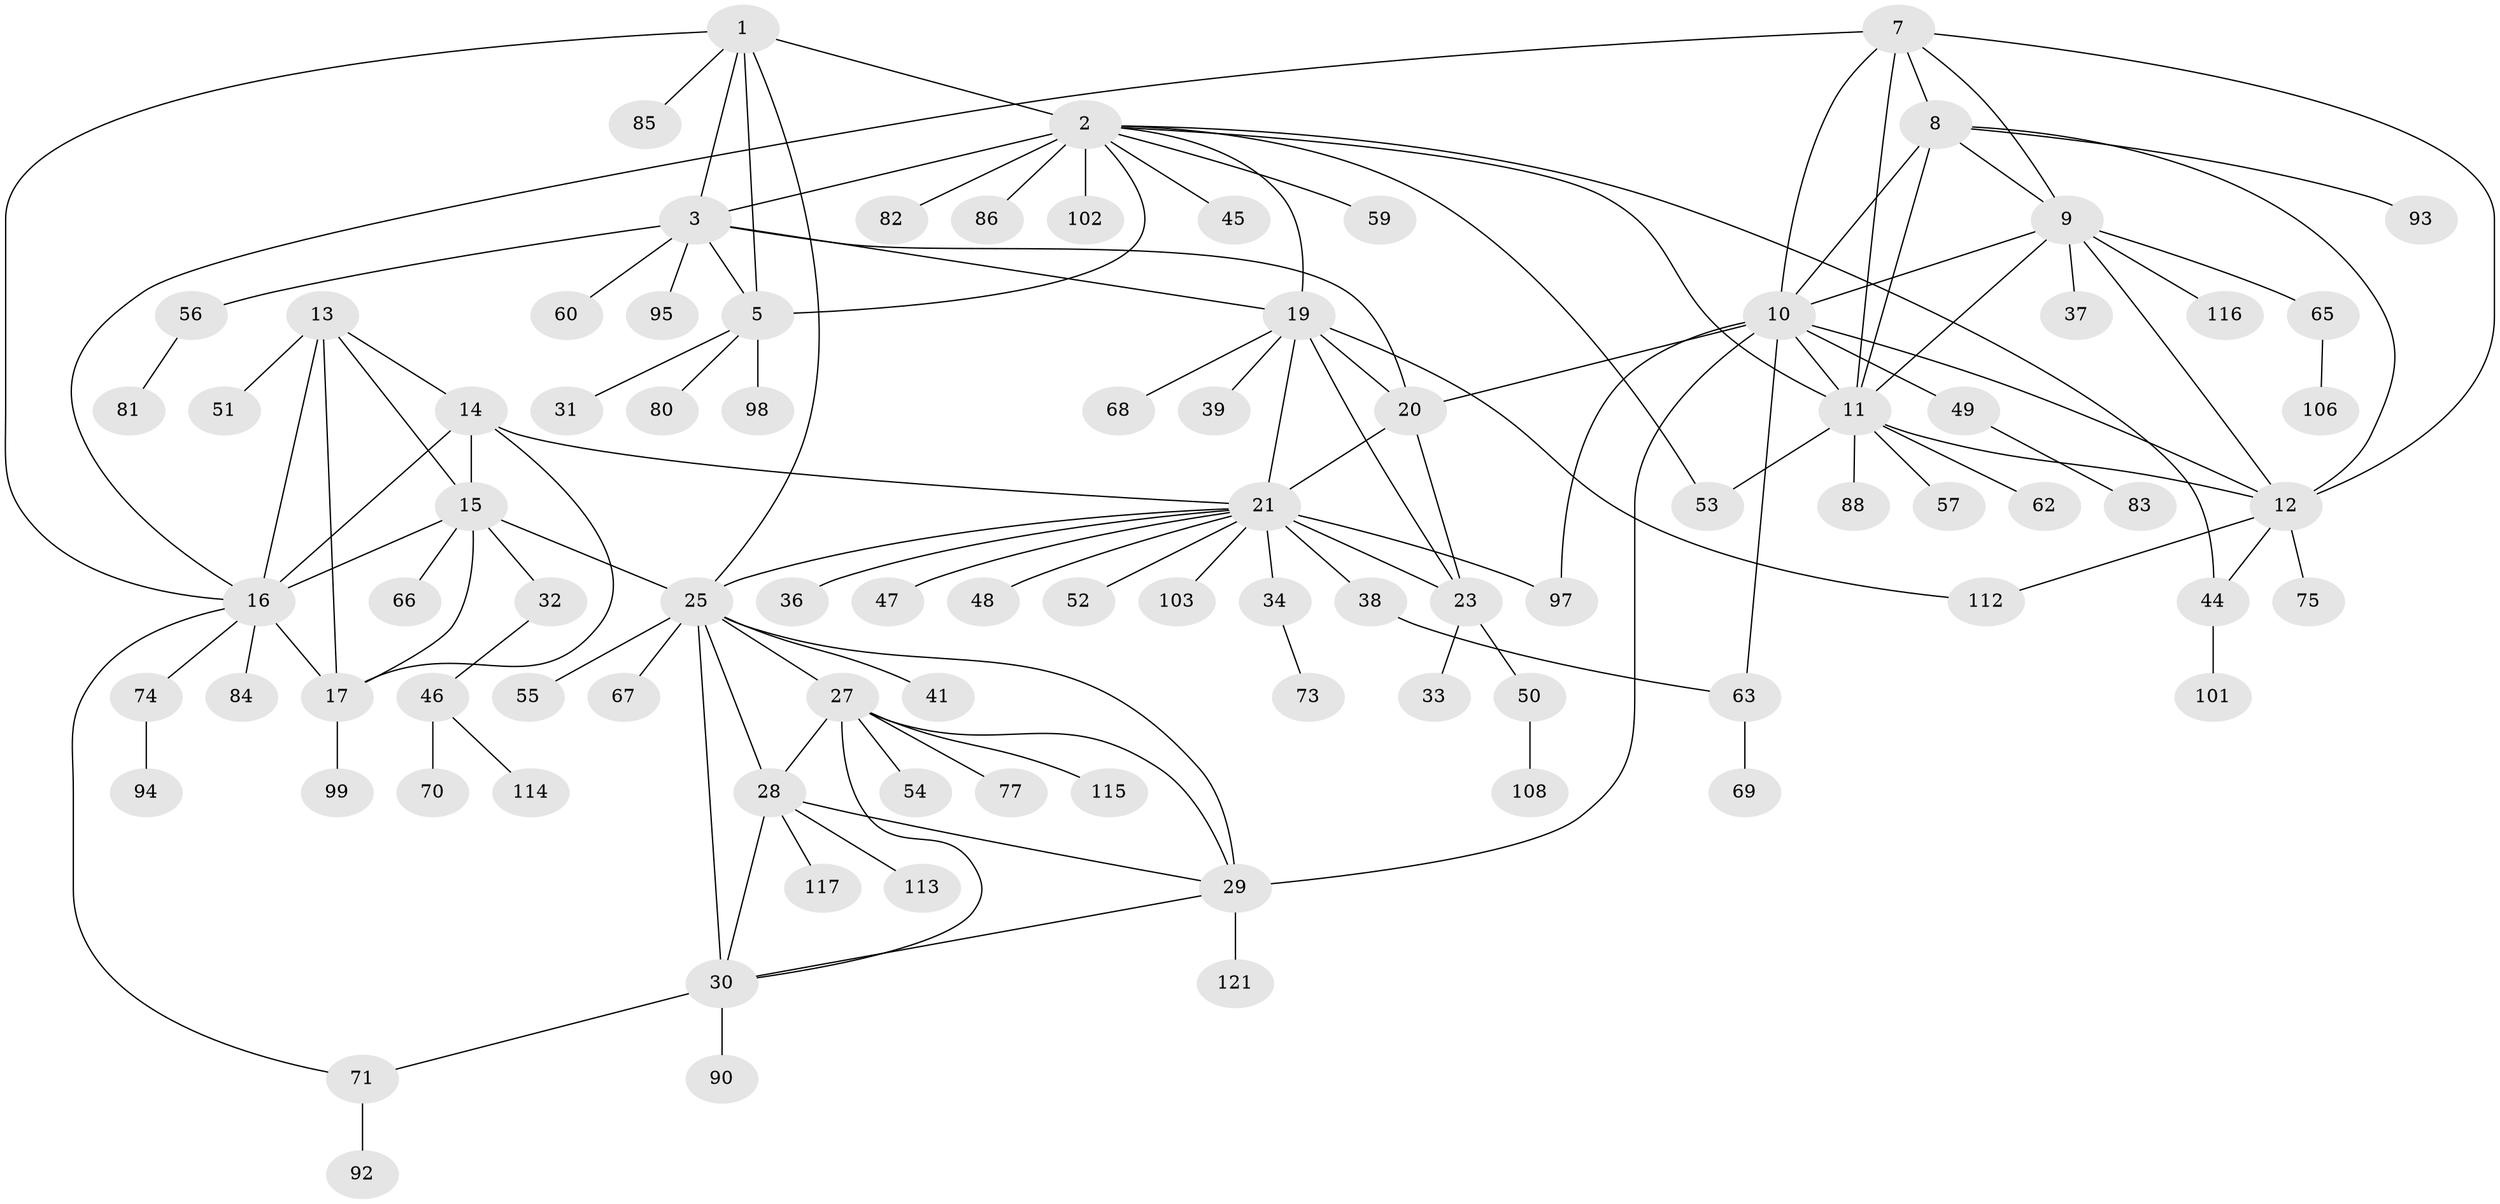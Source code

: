 // Generated by graph-tools (version 1.1) at 2025/52/02/27/25 19:52:20]
// undirected, 90 vertices, 131 edges
graph export_dot {
graph [start="1"]
  node [color=gray90,style=filled];
  1;
  2 [super="+4"];
  3 [super="+6"];
  5 [super="+72"];
  7 [super="+96"];
  8;
  9 [super="+107"];
  10 [super="+40"];
  11 [super="+42"];
  12 [super="+110"];
  13;
  14 [super="+87"];
  15 [super="+109"];
  16 [super="+18"];
  17;
  19 [super="+35"];
  20 [super="+58"];
  21 [super="+22"];
  23 [super="+24"];
  25 [super="+26"];
  27 [super="+61"];
  28 [super="+76"];
  29 [super="+91"];
  30;
  31;
  32 [super="+43"];
  33;
  34;
  36;
  37;
  38 [super="+79"];
  39;
  41 [super="+78"];
  44 [super="+64"];
  45;
  46 [super="+100"];
  47;
  48;
  49;
  50 [super="+105"];
  51;
  52;
  53;
  54;
  55;
  56;
  57;
  59;
  60;
  62;
  63 [super="+118"];
  65;
  66;
  67;
  68;
  69;
  70;
  71 [super="+89"];
  73;
  74;
  75;
  77;
  80;
  81;
  82;
  83;
  84 [super="+111"];
  85;
  86 [super="+104"];
  88;
  90;
  92;
  93;
  94;
  95;
  97 [super="+120"];
  98;
  99;
  101;
  102;
  103;
  106;
  108;
  112;
  113;
  114;
  115 [super="+119"];
  116;
  117;
  121;
  1 -- 2 [weight=2];
  1 -- 3 [weight=2];
  1 -- 5;
  1 -- 16;
  1 -- 25;
  1 -- 85;
  2 -- 3 [weight=4];
  2 -- 5 [weight=2];
  2 -- 11;
  2 -- 102;
  2 -- 45;
  2 -- 82;
  2 -- 53;
  2 -- 86;
  2 -- 59;
  2 -- 19;
  2 -- 44;
  3 -- 5 [weight=2];
  3 -- 60;
  3 -- 95;
  3 -- 19;
  3 -- 56;
  3 -- 20;
  5 -- 31;
  5 -- 80;
  5 -- 98;
  7 -- 8;
  7 -- 9;
  7 -- 10;
  7 -- 11;
  7 -- 12;
  7 -- 16;
  8 -- 9;
  8 -- 10;
  8 -- 11;
  8 -- 12;
  8 -- 93;
  9 -- 10;
  9 -- 11;
  9 -- 12;
  9 -- 37;
  9 -- 65;
  9 -- 116;
  10 -- 11;
  10 -- 12;
  10 -- 20;
  10 -- 29 [weight=2];
  10 -- 49;
  10 -- 97;
  10 -- 63;
  11 -- 12;
  11 -- 53;
  11 -- 57;
  11 -- 62;
  11 -- 88;
  12 -- 44;
  12 -- 75;
  12 -- 112;
  13 -- 14;
  13 -- 15;
  13 -- 16 [weight=2];
  13 -- 17;
  13 -- 51;
  14 -- 15;
  14 -- 16 [weight=2];
  14 -- 17;
  14 -- 21;
  15 -- 16 [weight=2];
  15 -- 17;
  15 -- 32;
  15 -- 66;
  15 -- 25;
  16 -- 17 [weight=2];
  16 -- 71;
  16 -- 74;
  16 -- 84;
  17 -- 99;
  19 -- 20;
  19 -- 21 [weight=2];
  19 -- 23 [weight=2];
  19 -- 39;
  19 -- 68;
  19 -- 112;
  20 -- 21 [weight=2];
  20 -- 23 [weight=2];
  21 -- 23 [weight=4];
  21 -- 52;
  21 -- 97;
  21 -- 34;
  21 -- 36;
  21 -- 38;
  21 -- 103;
  21 -- 47;
  21 -- 48;
  21 -- 25;
  23 -- 33;
  23 -- 50;
  25 -- 27 [weight=2];
  25 -- 28 [weight=2];
  25 -- 29 [weight=2];
  25 -- 30 [weight=2];
  25 -- 55;
  25 -- 67;
  25 -- 41;
  27 -- 28;
  27 -- 29;
  27 -- 30;
  27 -- 54;
  27 -- 77;
  27 -- 115;
  28 -- 29;
  28 -- 30;
  28 -- 113;
  28 -- 117;
  29 -- 30;
  29 -- 121;
  30 -- 71;
  30 -- 90;
  32 -- 46;
  34 -- 73;
  38 -- 63;
  44 -- 101;
  46 -- 70;
  46 -- 114;
  49 -- 83;
  50 -- 108;
  56 -- 81;
  63 -- 69;
  65 -- 106;
  71 -- 92;
  74 -- 94;
}
